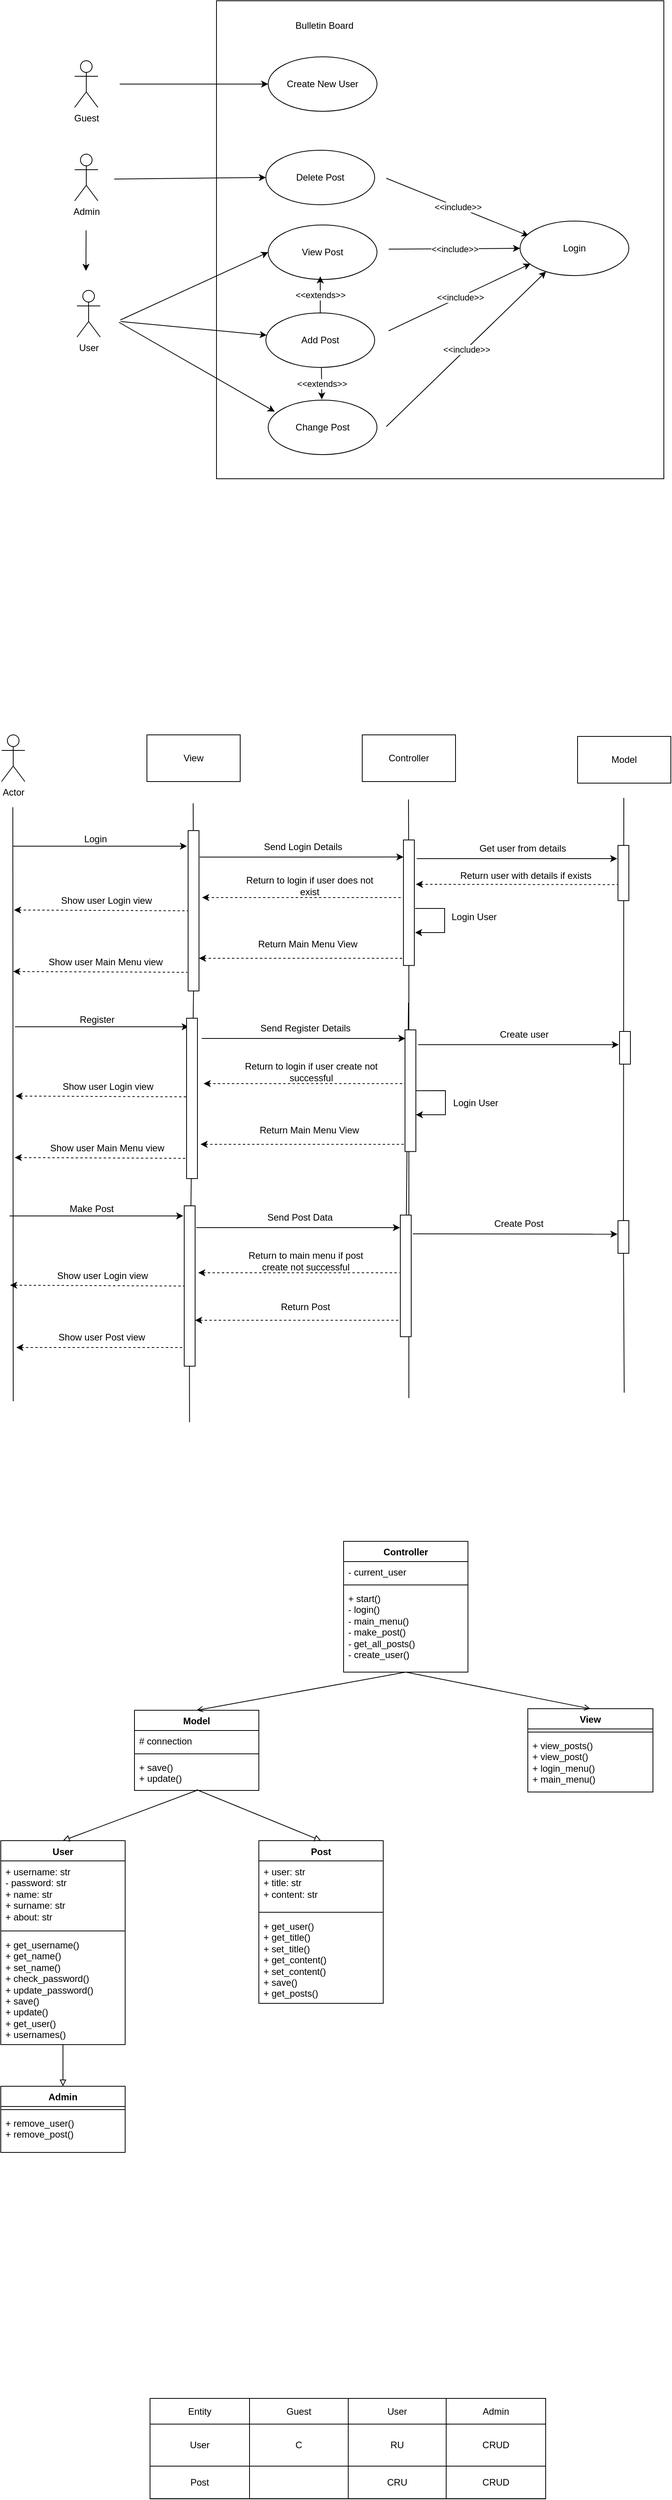 <mxfile version="24.4.3" type="device">
  <diagram name="Page-1" id="KxFUunisI3KA-j2Cj4el">
    <mxGraphModel dx="1795" dy="2243" grid="0" gridSize="10" guides="1" tooltips="1" connect="1" arrows="1" fold="1" page="0" pageScale="1" pageWidth="850" pageHeight="1100" math="0" shadow="0">
      <root>
        <mxCell id="0" />
        <mxCell id="1" parent="0" />
        <mxCell id="oqMJg_88ZmLt8PhcBd5t-55" value="" style="endArrow=none;html=1;rounded=0;" parent="1" target="oqMJg_88ZmLt8PhcBd5t-21" edge="1">
          <mxGeometry width="50" height="50" relative="1" as="geometry">
            <mxPoint x="230.122" y="222" as="sourcePoint" />
            <mxPoint x="233.5" y="-88" as="targetPoint" />
          </mxGeometry>
        </mxCell>
        <mxCell id="pUyCj2CQUdkoSZp_Rfw--1" value="" style="rounded=0;whiteSpace=wrap;html=1;" parent="1" vertex="1">
          <mxGeometry x="263.5" y="-1380" width="575.5" height="614" as="geometry" />
        </mxCell>
        <mxCell id="E2yAKOlgApOKbNNjwcf9-1" value="Model" style="swimlane;fontStyle=1;align=center;verticalAlign=top;childLayout=stackLayout;horizontal=1;startSize=26;horizontalStack=0;resizeParent=1;resizeParentMax=0;resizeLast=0;collapsible=1;marginBottom=0;whiteSpace=wrap;html=1;" parent="1" vertex="1">
          <mxGeometry x="158" y="816" width="160" height="103" as="geometry" />
        </mxCell>
        <mxCell id="E2yAKOlgApOKbNNjwcf9-2" value="# connection" style="text;strokeColor=none;fillColor=none;align=left;verticalAlign=top;spacingLeft=4;spacingRight=4;overflow=hidden;rotatable=0;points=[[0,0.5],[1,0.5]];portConstraint=eastwest;whiteSpace=wrap;html=1;" parent="E2yAKOlgApOKbNNjwcf9-1" vertex="1">
          <mxGeometry y="26" width="160" height="26" as="geometry" />
        </mxCell>
        <mxCell id="E2yAKOlgApOKbNNjwcf9-3" value="" style="line;strokeWidth=1;fillColor=none;align=left;verticalAlign=middle;spacingTop=-1;spacingLeft=3;spacingRight=3;rotatable=0;labelPosition=right;points=[];portConstraint=eastwest;strokeColor=inherit;" parent="E2yAKOlgApOKbNNjwcf9-1" vertex="1">
          <mxGeometry y="52" width="160" height="8" as="geometry" />
        </mxCell>
        <mxCell id="E2yAKOlgApOKbNNjwcf9-4" value="&lt;div&gt;+ save()&lt;/div&gt;&lt;div&gt;+ update()&lt;br&gt;&lt;/div&gt;" style="text;strokeColor=none;fillColor=none;align=left;verticalAlign=top;spacingLeft=4;spacingRight=4;overflow=hidden;rotatable=0;points=[[0,0.5],[1,0.5]];portConstraint=eastwest;whiteSpace=wrap;html=1;" parent="E2yAKOlgApOKbNNjwcf9-1" vertex="1">
          <mxGeometry y="60" width="160" height="43" as="geometry" />
        </mxCell>
        <mxCell id="E2yAKOlgApOKbNNjwcf9-5" value="Controller" style="swimlane;fontStyle=1;align=center;verticalAlign=top;childLayout=stackLayout;horizontal=1;startSize=26;horizontalStack=0;resizeParent=1;resizeParentMax=0;resizeLast=0;collapsible=1;marginBottom=0;whiteSpace=wrap;html=1;" parent="1" vertex="1">
          <mxGeometry x="427" y="599" width="160" height="168" as="geometry" />
        </mxCell>
        <mxCell id="E2yAKOlgApOKbNNjwcf9-6" value="- current_user" style="text;strokeColor=none;fillColor=none;align=left;verticalAlign=top;spacingLeft=4;spacingRight=4;overflow=hidden;rotatable=0;points=[[0,0.5],[1,0.5]];portConstraint=eastwest;whiteSpace=wrap;html=1;" parent="E2yAKOlgApOKbNNjwcf9-5" vertex="1">
          <mxGeometry y="26" width="160" height="26" as="geometry" />
        </mxCell>
        <mxCell id="E2yAKOlgApOKbNNjwcf9-7" value="" style="line;strokeWidth=1;fillColor=none;align=left;verticalAlign=middle;spacingTop=-1;spacingLeft=3;spacingRight=3;rotatable=0;labelPosition=right;points=[];portConstraint=eastwest;strokeColor=inherit;" parent="E2yAKOlgApOKbNNjwcf9-5" vertex="1">
          <mxGeometry y="52" width="160" height="8" as="geometry" />
        </mxCell>
        <mxCell id="E2yAKOlgApOKbNNjwcf9-8" value="&lt;div&gt;+ start()&lt;/div&gt;&lt;div&gt;- login()&lt;/div&gt;&lt;div&gt;- main_menu()&lt;/div&gt;&lt;div&gt;- make_post()&lt;/div&gt;&lt;div&gt;- get_all_posts()&lt;/div&gt;&lt;div&gt;- create_user()&lt;br&gt;&lt;/div&gt;" style="text;strokeColor=none;fillColor=none;align=left;verticalAlign=top;spacingLeft=4;spacingRight=4;overflow=hidden;rotatable=0;points=[[0,0.5],[1,0.5]];portConstraint=eastwest;whiteSpace=wrap;html=1;" parent="E2yAKOlgApOKbNNjwcf9-5" vertex="1">
          <mxGeometry y="60" width="160" height="108" as="geometry" />
        </mxCell>
        <mxCell id="E2yAKOlgApOKbNNjwcf9-9" value="View" style="swimlane;fontStyle=1;align=center;verticalAlign=top;childLayout=stackLayout;horizontal=1;startSize=26;horizontalStack=0;resizeParent=1;resizeParentMax=0;resizeLast=0;collapsible=1;marginBottom=0;whiteSpace=wrap;html=1;" parent="1" vertex="1">
          <mxGeometry x="664" y="814" width="161" height="107" as="geometry" />
        </mxCell>
        <mxCell id="E2yAKOlgApOKbNNjwcf9-11" value="" style="line;strokeWidth=1;fillColor=none;align=left;verticalAlign=middle;spacingTop=-1;spacingLeft=3;spacingRight=3;rotatable=0;labelPosition=right;points=[];portConstraint=eastwest;strokeColor=inherit;" parent="E2yAKOlgApOKbNNjwcf9-9" vertex="1">
          <mxGeometry y="26" width="161" height="8" as="geometry" />
        </mxCell>
        <mxCell id="E2yAKOlgApOKbNNjwcf9-12" value="&lt;div&gt;+ view_posts()&lt;/div&gt;&lt;div&gt;+ view_post()&lt;/div&gt;&lt;div&gt;+ login_menu()&lt;/div&gt;&lt;div&gt;+ main_menu()&lt;br&gt;&lt;/div&gt;" style="text;strokeColor=none;fillColor=none;align=left;verticalAlign=top;spacingLeft=4;spacingRight=4;overflow=hidden;rotatable=0;points=[[0,0.5],[1,0.5]];portConstraint=eastwest;whiteSpace=wrap;html=1;" parent="E2yAKOlgApOKbNNjwcf9-9" vertex="1">
          <mxGeometry y="34" width="161" height="73" as="geometry" />
        </mxCell>
        <mxCell id="E2yAKOlgApOKbNNjwcf9-13" value="User" style="swimlane;fontStyle=1;align=center;verticalAlign=top;childLayout=stackLayout;horizontal=1;startSize=26;horizontalStack=0;resizeParent=1;resizeParentMax=0;resizeLast=0;collapsible=1;marginBottom=0;whiteSpace=wrap;html=1;" parent="1" vertex="1">
          <mxGeometry x="-14" y="983.5" width="160" height="262" as="geometry" />
        </mxCell>
        <mxCell id="E2yAKOlgApOKbNNjwcf9-14" value="&lt;div&gt;+ username: str&lt;/div&gt;&lt;div&gt;- password: str&lt;/div&gt;&lt;div&gt;+ name: str&lt;/div&gt;&lt;div&gt;+ surname: str&lt;/div&gt;&lt;div&gt;+ about: str&lt;br&gt;&lt;/div&gt;" style="text;strokeColor=none;fillColor=none;align=left;verticalAlign=top;spacingLeft=4;spacingRight=4;overflow=hidden;rotatable=0;points=[[0,0.5],[1,0.5]];portConstraint=eastwest;whiteSpace=wrap;html=1;" parent="E2yAKOlgApOKbNNjwcf9-13" vertex="1">
          <mxGeometry y="26" width="160" height="86" as="geometry" />
        </mxCell>
        <mxCell id="E2yAKOlgApOKbNNjwcf9-15" value="" style="line;strokeWidth=1;fillColor=none;align=left;verticalAlign=middle;spacingTop=-1;spacingLeft=3;spacingRight=3;rotatable=0;labelPosition=right;points=[];portConstraint=eastwest;strokeColor=inherit;" parent="E2yAKOlgApOKbNNjwcf9-13" vertex="1">
          <mxGeometry y="112" width="160" height="8" as="geometry" />
        </mxCell>
        <mxCell id="E2yAKOlgApOKbNNjwcf9-16" value="&lt;div&gt;+ get_username()&lt;/div&gt;&lt;div&gt;+ get_name()&lt;/div&gt;&lt;div&gt;+ set_name()&lt;/div&gt;&lt;div&gt;+ check_password()&lt;/div&gt;&lt;div&gt;+ update_password()&lt;/div&gt;&lt;div&gt;+ save()&lt;/div&gt;&lt;div&gt;+ update()&lt;/div&gt;&lt;div&gt;+ get_user()&lt;br&gt;&lt;/div&gt;&lt;div&gt;+ usernames()&lt;br&gt;&lt;/div&gt;" style="text;strokeColor=none;fillColor=none;align=left;verticalAlign=top;spacingLeft=4;spacingRight=4;overflow=hidden;rotatable=0;points=[[0,0.5],[1,0.5]];portConstraint=eastwest;whiteSpace=wrap;html=1;" parent="E2yAKOlgApOKbNNjwcf9-13" vertex="1">
          <mxGeometry y="120" width="160" height="142" as="geometry" />
        </mxCell>
        <mxCell id="E2yAKOlgApOKbNNjwcf9-17" value="Admin" style="swimlane;fontStyle=1;align=center;verticalAlign=top;childLayout=stackLayout;horizontal=1;startSize=26;horizontalStack=0;resizeParent=1;resizeParentMax=0;resizeLast=0;collapsible=1;marginBottom=0;whiteSpace=wrap;html=1;" parent="1" vertex="1">
          <mxGeometry x="-14" y="1299" width="160" height="85" as="geometry" />
        </mxCell>
        <mxCell id="E2yAKOlgApOKbNNjwcf9-19" value="" style="line;strokeWidth=1;fillColor=none;align=left;verticalAlign=middle;spacingTop=-1;spacingLeft=3;spacingRight=3;rotatable=0;labelPosition=right;points=[];portConstraint=eastwest;strokeColor=inherit;" parent="E2yAKOlgApOKbNNjwcf9-17" vertex="1">
          <mxGeometry y="26" width="160" height="8" as="geometry" />
        </mxCell>
        <mxCell id="E2yAKOlgApOKbNNjwcf9-20" value="&lt;div&gt;+ remove_user()&lt;/div&gt;&lt;div&gt;+ remove_post()&lt;br&gt;&lt;/div&gt;" style="text;strokeColor=none;fillColor=none;align=left;verticalAlign=top;spacingLeft=4;spacingRight=4;overflow=hidden;rotatable=0;points=[[0,0.5],[1,0.5]];portConstraint=eastwest;whiteSpace=wrap;html=1;" parent="E2yAKOlgApOKbNNjwcf9-17" vertex="1">
          <mxGeometry y="34" width="160" height="51" as="geometry" />
        </mxCell>
        <mxCell id="E2yAKOlgApOKbNNjwcf9-21" value="Post" style="swimlane;fontStyle=1;align=center;verticalAlign=top;childLayout=stackLayout;horizontal=1;startSize=26;horizontalStack=0;resizeParent=1;resizeParentMax=0;resizeLast=0;collapsible=1;marginBottom=0;whiteSpace=wrap;html=1;" parent="1" vertex="1">
          <mxGeometry x="318" y="983.5" width="160" height="209" as="geometry" />
        </mxCell>
        <mxCell id="E2yAKOlgApOKbNNjwcf9-22" value="&lt;div&gt;+ user: str&lt;/div&gt;&lt;div&gt;+ title: str&lt;/div&gt;&lt;div&gt;+ content: str&lt;br&gt;&lt;/div&gt;" style="text;strokeColor=none;fillColor=none;align=left;verticalAlign=top;spacingLeft=4;spacingRight=4;overflow=hidden;rotatable=0;points=[[0,0.5],[1,0.5]];portConstraint=eastwest;whiteSpace=wrap;html=1;" parent="E2yAKOlgApOKbNNjwcf9-21" vertex="1">
          <mxGeometry y="26" width="160" height="62" as="geometry" />
        </mxCell>
        <mxCell id="E2yAKOlgApOKbNNjwcf9-23" value="" style="line;strokeWidth=1;fillColor=none;align=left;verticalAlign=middle;spacingTop=-1;spacingLeft=3;spacingRight=3;rotatable=0;labelPosition=right;points=[];portConstraint=eastwest;strokeColor=inherit;" parent="E2yAKOlgApOKbNNjwcf9-21" vertex="1">
          <mxGeometry y="88" width="160" height="8" as="geometry" />
        </mxCell>
        <mxCell id="E2yAKOlgApOKbNNjwcf9-24" value="&lt;div&gt;+ get_user()&lt;/div&gt;&lt;div&gt;+ get_title()&lt;/div&gt;&lt;div&gt;+ set_title()&lt;/div&gt;&lt;div&gt;+ get_content()&lt;/div&gt;&lt;div&gt;+ set_content()&lt;br&gt;&lt;/div&gt;&lt;div&gt;+ save()&lt;/div&gt;&lt;div&gt;+ get_posts()&lt;br&gt;&lt;/div&gt;" style="text;strokeColor=none;fillColor=none;align=left;verticalAlign=top;spacingLeft=4;spacingRight=4;overflow=hidden;rotatable=0;points=[[0,0.5],[1,0.5]];portConstraint=eastwest;whiteSpace=wrap;html=1;" parent="E2yAKOlgApOKbNNjwcf9-21" vertex="1">
          <mxGeometry y="96" width="160" height="113" as="geometry" />
        </mxCell>
        <mxCell id="E2yAKOlgApOKbNNjwcf9-25" value="" style="endArrow=none;html=1;rounded=0;entryX=0.5;entryY=1;entryDx=0;entryDy=0;exitX=0.5;exitY=0;exitDx=0;exitDy=0;startArrow=open;startFill=0;" parent="1" source="E2yAKOlgApOKbNNjwcf9-1" target="E2yAKOlgApOKbNNjwcf9-5" edge="1">
          <mxGeometry width="50" height="50" relative="1" as="geometry">
            <mxPoint x="485" y="1035" as="sourcePoint" />
            <mxPoint x="535" y="985" as="targetPoint" />
          </mxGeometry>
        </mxCell>
        <mxCell id="E2yAKOlgApOKbNNjwcf9-26" value="" style="endArrow=none;html=1;rounded=0;exitX=0.5;exitY=0;exitDx=0;exitDy=0;entryX=0.5;entryY=1;entryDx=0;entryDy=0;endFill=0;startArrow=open;startFill=0;" parent="1" source="E2yAKOlgApOKbNNjwcf9-9" target="E2yAKOlgApOKbNNjwcf9-5" edge="1">
          <mxGeometry width="50" height="50" relative="1" as="geometry">
            <mxPoint x="485" y="1035" as="sourcePoint" />
            <mxPoint x="535" y="985" as="targetPoint" />
          </mxGeometry>
        </mxCell>
        <mxCell id="E2yAKOlgApOKbNNjwcf9-27" value="" style="endArrow=block;html=1;rounded=0;exitX=0.5;exitY=1;exitDx=0;exitDy=0;entryX=0.5;entryY=0;entryDx=0;entryDy=0;endFill=0;" parent="1" source="E2yAKOlgApOKbNNjwcf9-1" target="E2yAKOlgApOKbNNjwcf9-13" edge="1">
          <mxGeometry width="50" height="50" relative="1" as="geometry">
            <mxPoint x="485" y="1035" as="sourcePoint" />
            <mxPoint x="64" y="973" as="targetPoint" />
          </mxGeometry>
        </mxCell>
        <mxCell id="E2yAKOlgApOKbNNjwcf9-28" value="" style="endArrow=block;html=1;rounded=0;entryX=0.5;entryY=0;entryDx=0;entryDy=0;endFill=0;" parent="1" target="E2yAKOlgApOKbNNjwcf9-21" edge="1">
          <mxGeometry width="50" height="50" relative="1" as="geometry">
            <mxPoint x="238" y="918" as="sourcePoint" />
            <mxPoint x="76" y="994" as="targetPoint" />
          </mxGeometry>
        </mxCell>
        <mxCell id="E2yAKOlgApOKbNNjwcf9-29" value="" style="endArrow=block;html=1;rounded=0;entryX=0.5;entryY=0;entryDx=0;entryDy=0;endFill=0;" parent="1" source="E2yAKOlgApOKbNNjwcf9-16" target="E2yAKOlgApOKbNNjwcf9-17" edge="1">
          <mxGeometry width="50" height="50" relative="1" as="geometry">
            <mxPoint x="485" y="1095" as="sourcePoint" />
            <mxPoint x="535" y="1045" as="targetPoint" />
          </mxGeometry>
        </mxCell>
        <mxCell id="E2yAKOlgApOKbNNjwcf9-30" value="Actor" style="shape=umlActor;verticalLabelPosition=bottom;verticalAlign=top;html=1;outlineConnect=0;" parent="1" vertex="1">
          <mxGeometry x="-13" y="-437" width="30" height="60" as="geometry" />
        </mxCell>
        <mxCell id="E2yAKOlgApOKbNNjwcf9-31" value="View" style="rounded=0;whiteSpace=wrap;html=1;" parent="1" vertex="1">
          <mxGeometry x="174" y="-437" width="120" height="60" as="geometry" />
        </mxCell>
        <mxCell id="E2yAKOlgApOKbNNjwcf9-32" value="Model" style="rounded=0;whiteSpace=wrap;html=1;" parent="1" vertex="1">
          <mxGeometry x="728" y="-435" width="120" height="60" as="geometry" />
        </mxCell>
        <mxCell id="E2yAKOlgApOKbNNjwcf9-33" value="Controller" style="rounded=0;whiteSpace=wrap;html=1;" parent="1" vertex="1">
          <mxGeometry x="451" y="-437" width="120" height="60" as="geometry" />
        </mxCell>
        <mxCell id="E2yAKOlgApOKbNNjwcf9-34" value="" style="endArrow=none;html=1;rounded=0;" parent="1" edge="1">
          <mxGeometry width="50" height="50" relative="1" as="geometry">
            <mxPoint x="2" y="419" as="sourcePoint" />
            <mxPoint x="1.5" y="-344" as="targetPoint" />
          </mxGeometry>
        </mxCell>
        <mxCell id="E2yAKOlgApOKbNNjwcf9-35" value="" style="endArrow=none;html=1;rounded=0;" parent="1" source="E2yAKOlgApOKbNNjwcf9-58" edge="1">
          <mxGeometry width="50" height="50" relative="1" as="geometry">
            <mxPoint x="233.5" y="145" as="sourcePoint" />
            <mxPoint x="233.5" y="-349" as="targetPoint" />
          </mxGeometry>
        </mxCell>
        <mxCell id="E2yAKOlgApOKbNNjwcf9-36" value="" style="endArrow=none;html=1;rounded=0;" parent="1" source="E2yAKOlgApOKbNNjwcf9-60" edge="1">
          <mxGeometry width="50" height="50" relative="1" as="geometry">
            <mxPoint x="510.5" y="140" as="sourcePoint" />
            <mxPoint x="510.5" y="-354" as="targetPoint" />
          </mxGeometry>
        </mxCell>
        <mxCell id="E2yAKOlgApOKbNNjwcf9-37" value="" style="endArrow=none;html=1;rounded=0;" parent="1" source="oqMJg_88ZmLt8PhcBd5t-46" edge="1">
          <mxGeometry width="50" height="50" relative="1" as="geometry">
            <mxPoint x="788" y="408" as="sourcePoint" />
            <mxPoint x="787.5" y="-356" as="targetPoint" />
          </mxGeometry>
        </mxCell>
        <mxCell id="E2yAKOlgApOKbNNjwcf9-38" value="" style="endArrow=classic;html=1;rounded=0;entryX=-0.107;entryY=0.097;entryDx=0;entryDy=0;entryPerimeter=0;" parent="1" target="E2yAKOlgApOKbNNjwcf9-58" edge="1">
          <mxGeometry width="50" height="50" relative="1" as="geometry">
            <mxPoint x="2" y="-294" as="sourcePoint" />
            <mxPoint x="208" y="-294" as="targetPoint" />
          </mxGeometry>
        </mxCell>
        <mxCell id="E2yAKOlgApOKbNNjwcf9-39" value="Login" style="text;html=1;align=center;verticalAlign=middle;whiteSpace=wrap;rounded=0;" parent="1" vertex="1">
          <mxGeometry x="27" y="-318" width="162" height="30" as="geometry" />
        </mxCell>
        <mxCell id="E2yAKOlgApOKbNNjwcf9-44" value="Return Main Menu View" style="text;html=1;align=center;verticalAlign=middle;whiteSpace=wrap;rounded=0;" parent="1" vertex="1">
          <mxGeometry x="300" y="-183" width="162" height="30" as="geometry" />
        </mxCell>
        <mxCell id="E2yAKOlgApOKbNNjwcf9-45" value="" style="endArrow=none;html=1;rounded=0;startArrow=classic;startFill=1;endFill=0;entryX=0;entryY=0.75;entryDx=0;entryDy=0;exitX=1;exitY=0.621;exitDx=0;exitDy=0;exitPerimeter=0;dashed=1;" parent="1" edge="1">
          <mxGeometry width="50" height="50" relative="1" as="geometry">
            <mxPoint x="241" y="-150.004" as="sourcePoint" />
            <mxPoint x="504" y="-149.94" as="targetPoint" />
          </mxGeometry>
        </mxCell>
        <mxCell id="E2yAKOlgApOKbNNjwcf9-48" value="Get user from details" style="text;html=1;align=center;verticalAlign=middle;whiteSpace=wrap;rounded=0;" parent="1" vertex="1">
          <mxGeometry x="555" y="-306" width="205" height="30" as="geometry" />
        </mxCell>
        <mxCell id="E2yAKOlgApOKbNNjwcf9-49" value="" style="endArrow=classic;html=1;rounded=0;" parent="1" edge="1">
          <mxGeometry width="50" height="50" relative="1" as="geometry">
            <mxPoint x="521" y="-278" as="sourcePoint" />
            <mxPoint x="779" y="-278" as="targetPoint" />
          </mxGeometry>
        </mxCell>
        <mxCell id="E2yAKOlgApOKbNNjwcf9-50" value="" style="endArrow=none;html=1;rounded=0;startArrow=classic;startFill=1;endFill=0;entryX=0;entryY=0.709;entryDx=0;entryDy=0;entryPerimeter=0;dashed=1;" parent="1" target="E2yAKOlgApOKbNNjwcf9-64" edge="1">
          <mxGeometry width="50" height="50" relative="1" as="geometry">
            <mxPoint x="520" y="-245" as="sourcePoint" />
            <mxPoint x="770" y="-243" as="targetPoint" />
          </mxGeometry>
        </mxCell>
        <mxCell id="E2yAKOlgApOKbNNjwcf9-51" value="Return user with details if exists" style="text;html=1;align=center;verticalAlign=middle;whiteSpace=wrap;rounded=0;" parent="1" vertex="1">
          <mxGeometry x="559" y="-271" width="205" height="30" as="geometry" />
        </mxCell>
        <mxCell id="E2yAKOlgApOKbNNjwcf9-54" value="Show user Main Menu view" style="text;html=1;align=center;verticalAlign=middle;whiteSpace=wrap;rounded=0;" parent="1" vertex="1">
          <mxGeometry x="40" y="-160" width="162" height="30" as="geometry" />
        </mxCell>
        <mxCell id="E2yAKOlgApOKbNNjwcf9-55" value="" style="endArrow=none;html=1;rounded=0;endFill=0;startArrow=classic;startFill=1;dashed=1;" parent="1" edge="1">
          <mxGeometry width="50" height="50" relative="1" as="geometry">
            <mxPoint x="2" y="-133" as="sourcePoint" />
            <mxPoint x="226" y="-132" as="targetPoint" />
          </mxGeometry>
        </mxCell>
        <mxCell id="E2yAKOlgApOKbNNjwcf9-56" value="" style="endArrow=none;html=1;rounded=0;startArrow=classic;startFill=1;endFill=0;dashed=1;" parent="1" edge="1">
          <mxGeometry width="50" height="50" relative="1" as="geometry">
            <mxPoint x="245" y="-228" as="sourcePoint" />
            <mxPoint x="504" y="-228" as="targetPoint" />
          </mxGeometry>
        </mxCell>
        <mxCell id="E2yAKOlgApOKbNNjwcf9-57" value="Return to login if user does not exist" style="text;html=1;align=center;verticalAlign=middle;whiteSpace=wrap;rounded=0;" parent="1" vertex="1">
          <mxGeometry x="297" y="-258" width="173" height="30" as="geometry" />
        </mxCell>
        <mxCell id="E2yAKOlgApOKbNNjwcf9-58" value="" style="rounded=0;whiteSpace=wrap;html=1;" parent="1" vertex="1">
          <mxGeometry x="227" y="-314" width="14" height="206" as="geometry" />
        </mxCell>
        <mxCell id="E2yAKOlgApOKbNNjwcf9-61" value="" style="endArrow=none;html=1;rounded=0;" parent="1" target="E2yAKOlgApOKbNNjwcf9-60" edge="1">
          <mxGeometry width="50" height="50" relative="1" as="geometry">
            <mxPoint x="511" y="415" as="sourcePoint" />
            <mxPoint x="510.5" y="-354" as="targetPoint" />
          </mxGeometry>
        </mxCell>
        <mxCell id="E2yAKOlgApOKbNNjwcf9-60" value="" style="rounded=0;whiteSpace=wrap;html=1;" parent="1" vertex="1">
          <mxGeometry x="504" y="-302" width="14" height="161.25" as="geometry" />
        </mxCell>
        <mxCell id="E2yAKOlgApOKbNNjwcf9-64" value="" style="rounded=0;whiteSpace=wrap;html=1;" parent="1" vertex="1">
          <mxGeometry x="780" y="-295" width="14" height="71" as="geometry" />
        </mxCell>
        <mxCell id="E2yAKOlgApOKbNNjwcf9-65" value="" style="endArrow=none;html=1;rounded=0;entryX=0.5;entryY=1;entryDx=0;entryDy=0;" parent="1" source="oqMJg_88ZmLt8PhcBd5t-21" target="E2yAKOlgApOKbNNjwcf9-58" edge="1">
          <mxGeometry width="50" height="50" relative="1" as="geometry">
            <mxPoint x="230.122" y="222" as="sourcePoint" />
            <mxPoint x="233.5" y="-88" as="targetPoint" />
          </mxGeometry>
        </mxCell>
        <mxCell id="E2yAKOlgApOKbNNjwcf9-66" value="" style="endArrow=none;html=1;rounded=0;" parent="1" edge="1" source="oqMJg_88ZmLt8PhcBd5t-45">
          <mxGeometry width="50" height="50" relative="1" as="geometry">
            <mxPoint x="506.353" y="324.25" as="sourcePoint" />
            <mxPoint x="510.5" y="-93" as="targetPoint" />
          </mxGeometry>
        </mxCell>
        <mxCell id="E2yAKOlgApOKbNNjwcf9-84" value="" style="endArrow=none;html=1;rounded=0;" parent="1" edge="1">
          <mxGeometry width="50" height="50" relative="1" as="geometry">
            <mxPoint x="228.822" y="446" as="sourcePoint" />
            <mxPoint x="228.5" y="259" as="targetPoint" />
          </mxGeometry>
        </mxCell>
        <mxCell id="E2yAKOlgApOKbNNjwcf9-102" value="Guest" style="shape=umlActor;verticalLabelPosition=bottom;verticalAlign=top;html=1;" parent="1" vertex="1">
          <mxGeometry x="81" y="-1303" width="30" height="60" as="geometry" />
        </mxCell>
        <mxCell id="E2yAKOlgApOKbNNjwcf9-103" value="Admin" style="shape=umlActor;verticalLabelPosition=bottom;verticalAlign=top;html=1;" parent="1" vertex="1">
          <mxGeometry x="81" y="-1183" width="30" height="60" as="geometry" />
        </mxCell>
        <mxCell id="E2yAKOlgApOKbNNjwcf9-104" value="User" style="shape=umlActor;verticalLabelPosition=bottom;verticalAlign=top;html=1;" parent="1" vertex="1">
          <mxGeometry x="84" y="-1008" width="30" height="60" as="geometry" />
        </mxCell>
        <mxCell id="E2yAKOlgApOKbNNjwcf9-105" value="View Post" style="ellipse;whiteSpace=wrap;html=1;" parent="1" vertex="1">
          <mxGeometry x="330" y="-1092" width="140" height="70" as="geometry" />
        </mxCell>
        <mxCell id="E2yAKOlgApOKbNNjwcf9-106" value="Add Post" style="ellipse;whiteSpace=wrap;html=1;" parent="1" vertex="1">
          <mxGeometry x="327" y="-979" width="140" height="70" as="geometry" />
        </mxCell>
        <mxCell id="E2yAKOlgApOKbNNjwcf9-107" value="Create New User" style="ellipse;whiteSpace=wrap;html=1;" parent="1" vertex="1">
          <mxGeometry x="330" y="-1308" width="140" height="70" as="geometry" />
        </mxCell>
        <mxCell id="E2yAKOlgApOKbNNjwcf9-108" value="Change Post" style="ellipse;whiteSpace=wrap;html=1;" parent="1" vertex="1">
          <mxGeometry x="330" y="-867" width="140" height="70" as="geometry" />
        </mxCell>
        <mxCell id="E2yAKOlgApOKbNNjwcf9-109" value="Delete Post" style="ellipse;whiteSpace=wrap;html=1;" parent="1" vertex="1">
          <mxGeometry x="327" y="-1188" width="140" height="70" as="geometry" />
        </mxCell>
        <mxCell id="E2yAKOlgApOKbNNjwcf9-112" value="" style="endArrow=classic;html=1;rounded=0;entryX=0;entryY=0.5;entryDx=0;entryDy=0;" parent="1" target="E2yAKOlgApOKbNNjwcf9-107" edge="1">
          <mxGeometry width="50" height="50" relative="1" as="geometry">
            <mxPoint x="139" y="-1273" as="sourcePoint" />
            <mxPoint x="212.5" y="-1287" as="targetPoint" />
          </mxGeometry>
        </mxCell>
        <mxCell id="E2yAKOlgApOKbNNjwcf9-114" value="" style="endArrow=classic;html=1;rounded=0;entryX=0;entryY=0.5;entryDx=0;entryDy=0;" parent="1" target="E2yAKOlgApOKbNNjwcf9-105" edge="1">
          <mxGeometry width="50" height="50" relative="1" as="geometry">
            <mxPoint x="140" y="-970" as="sourcePoint" />
            <mxPoint x="325" y="-1022" as="targetPoint" />
          </mxGeometry>
        </mxCell>
        <mxCell id="E2yAKOlgApOKbNNjwcf9-115" value="" style="endArrow=classic;html=1;rounded=0;" parent="1" target="E2yAKOlgApOKbNNjwcf9-106" edge="1">
          <mxGeometry width="50" height="50" relative="1" as="geometry">
            <mxPoint x="140" y="-968" as="sourcePoint" />
            <mxPoint x="336" y="-1033" as="targetPoint" />
          </mxGeometry>
        </mxCell>
        <mxCell id="E2yAKOlgApOKbNNjwcf9-116" value="" style="endArrow=classic;html=1;rounded=0;entryX=0.06;entryY=0.211;entryDx=0;entryDy=0;entryPerimeter=0;" parent="1" target="E2yAKOlgApOKbNNjwcf9-108" edge="1">
          <mxGeometry width="50" height="50" relative="1" as="geometry">
            <mxPoint x="138" y="-967" as="sourcePoint" />
            <mxPoint x="315" y="-933" as="targetPoint" />
          </mxGeometry>
        </mxCell>
        <mxCell id="E2yAKOlgApOKbNNjwcf9-117" value="" style="endArrow=classic;html=1;rounded=0;" parent="1" edge="1">
          <mxGeometry width="50" height="50" relative="1" as="geometry">
            <mxPoint x="132" y="-1151" as="sourcePoint" />
            <mxPoint x="327.0" y="-1153.007" as="targetPoint" />
          </mxGeometry>
        </mxCell>
        <mxCell id="1coXkjObLqOlj85WMIxk-67" value="" style="childLayout=tableLayout;recursiveResize=0;shadow=0;fillColor=none;" parent="1" vertex="1">
          <mxGeometry x="178" y="1700" width="509" height="128.75" as="geometry" />
        </mxCell>
        <mxCell id="1coXkjObLqOlj85WMIxk-68" value="" style="shape=tableRow;horizontal=0;startSize=0;swimlaneHead=0;swimlaneBody=0;top=0;left=0;bottom=0;right=0;dropTarget=0;collapsible=0;recursiveResize=0;expand=0;fontStyle=0;fillColor=none;strokeColor=inherit;" parent="1coXkjObLqOlj85WMIxk-67" vertex="1">
          <mxGeometry width="509" height="33" as="geometry" />
        </mxCell>
        <mxCell id="1coXkjObLqOlj85WMIxk-69" value="Entity" style="connectable=0;recursiveResize=0;strokeColor=inherit;fillColor=none;align=center;whiteSpace=wrap;html=1;" parent="1coXkjObLqOlj85WMIxk-68" vertex="1">
          <mxGeometry width="128" height="33" as="geometry">
            <mxRectangle width="128" height="33" as="alternateBounds" />
          </mxGeometry>
        </mxCell>
        <mxCell id="1coXkjObLqOlj85WMIxk-70" value="Guest" style="connectable=0;recursiveResize=0;strokeColor=inherit;fillColor=none;align=center;whiteSpace=wrap;html=1;" parent="1coXkjObLqOlj85WMIxk-68" vertex="1">
          <mxGeometry x="128" width="127" height="33" as="geometry">
            <mxRectangle width="127" height="33" as="alternateBounds" />
          </mxGeometry>
        </mxCell>
        <mxCell id="1coXkjObLqOlj85WMIxk-71" value="User" style="connectable=0;recursiveResize=0;strokeColor=inherit;fillColor=none;align=center;whiteSpace=wrap;html=1;" parent="1coXkjObLqOlj85WMIxk-68" vertex="1">
          <mxGeometry x="255" width="126" height="33" as="geometry">
            <mxRectangle width="126" height="33" as="alternateBounds" />
          </mxGeometry>
        </mxCell>
        <mxCell id="1coXkjObLqOlj85WMIxk-80" value="Admin" style="connectable=0;recursiveResize=0;strokeColor=inherit;fillColor=none;align=center;whiteSpace=wrap;html=1;" parent="1coXkjObLqOlj85WMIxk-68" vertex="1">
          <mxGeometry x="381" width="128" height="33" as="geometry">
            <mxRectangle width="128" height="33" as="alternateBounds" />
          </mxGeometry>
        </mxCell>
        <mxCell id="1coXkjObLqOlj85WMIxk-72" style="shape=tableRow;horizontal=0;startSize=0;swimlaneHead=0;swimlaneBody=0;top=0;left=0;bottom=0;right=0;dropTarget=0;collapsible=0;recursiveResize=0;expand=0;fontStyle=0;fillColor=none;strokeColor=inherit;" parent="1coXkjObLqOlj85WMIxk-67" vertex="1">
          <mxGeometry y="33" width="509" height="54" as="geometry" />
        </mxCell>
        <mxCell id="1coXkjObLqOlj85WMIxk-73" value="User" style="connectable=0;recursiveResize=0;strokeColor=inherit;fillColor=none;align=center;whiteSpace=wrap;html=1;" parent="1coXkjObLqOlj85WMIxk-72" vertex="1">
          <mxGeometry width="128" height="54" as="geometry">
            <mxRectangle width="128" height="54" as="alternateBounds" />
          </mxGeometry>
        </mxCell>
        <mxCell id="1coXkjObLqOlj85WMIxk-74" value="C" style="connectable=0;recursiveResize=0;strokeColor=inherit;fillColor=none;align=center;whiteSpace=wrap;html=1;" parent="1coXkjObLqOlj85WMIxk-72" vertex="1">
          <mxGeometry x="128" width="127" height="54" as="geometry">
            <mxRectangle width="127" height="54" as="alternateBounds" />
          </mxGeometry>
        </mxCell>
        <mxCell id="1coXkjObLqOlj85WMIxk-75" value="RU" style="connectable=0;recursiveResize=0;strokeColor=inherit;fillColor=none;align=center;whiteSpace=wrap;html=1;" parent="1coXkjObLqOlj85WMIxk-72" vertex="1">
          <mxGeometry x="255" width="126" height="54" as="geometry">
            <mxRectangle width="126" height="54" as="alternateBounds" />
          </mxGeometry>
        </mxCell>
        <mxCell id="1coXkjObLqOlj85WMIxk-81" value="CRUD" style="connectable=0;recursiveResize=0;strokeColor=inherit;fillColor=none;align=center;whiteSpace=wrap;html=1;" parent="1coXkjObLqOlj85WMIxk-72" vertex="1">
          <mxGeometry x="381" width="128" height="54" as="geometry">
            <mxRectangle width="128" height="54" as="alternateBounds" />
          </mxGeometry>
        </mxCell>
        <mxCell id="1coXkjObLqOlj85WMIxk-76" style="shape=tableRow;horizontal=0;startSize=0;swimlaneHead=0;swimlaneBody=0;top=0;left=0;bottom=0;right=0;dropTarget=0;collapsible=0;recursiveResize=0;expand=0;fontStyle=0;fillColor=none;strokeColor=inherit;" parent="1coXkjObLqOlj85WMIxk-67" vertex="1">
          <mxGeometry y="87" width="509" height="42" as="geometry" />
        </mxCell>
        <mxCell id="1coXkjObLqOlj85WMIxk-77" value="Post" style="connectable=0;recursiveResize=0;strokeColor=inherit;fillColor=none;align=center;whiteSpace=wrap;html=1;" parent="1coXkjObLqOlj85WMIxk-76" vertex="1">
          <mxGeometry width="128" height="42" as="geometry">
            <mxRectangle width="128" height="42" as="alternateBounds" />
          </mxGeometry>
        </mxCell>
        <mxCell id="1coXkjObLqOlj85WMIxk-78" value="" style="connectable=0;recursiveResize=0;strokeColor=inherit;fillColor=none;align=center;whiteSpace=wrap;html=1;" parent="1coXkjObLqOlj85WMIxk-76" vertex="1">
          <mxGeometry x="128" width="127" height="42" as="geometry">
            <mxRectangle width="127" height="42" as="alternateBounds" />
          </mxGeometry>
        </mxCell>
        <mxCell id="1coXkjObLqOlj85WMIxk-79" value="CRU" style="connectable=0;recursiveResize=0;strokeColor=inherit;fillColor=none;align=center;whiteSpace=wrap;html=1;" parent="1coXkjObLqOlj85WMIxk-76" vertex="1">
          <mxGeometry x="255" width="126" height="42" as="geometry">
            <mxRectangle width="126" height="42" as="alternateBounds" />
          </mxGeometry>
        </mxCell>
        <mxCell id="1coXkjObLqOlj85WMIxk-82" value="CRUD" style="connectable=0;recursiveResize=0;strokeColor=inherit;fillColor=none;align=center;whiteSpace=wrap;html=1;" parent="1coXkjObLqOlj85WMIxk-76" vertex="1">
          <mxGeometry x="381" width="128" height="42" as="geometry">
            <mxRectangle width="128" height="42" as="alternateBounds" />
          </mxGeometry>
        </mxCell>
        <mxCell id="pUyCj2CQUdkoSZp_Rfw--2" value="Bulletin Board" style="text;html=1;align=center;verticalAlign=middle;whiteSpace=wrap;rounded=0;" parent="1" vertex="1">
          <mxGeometry x="346" y="-1363" width="113" height="30" as="geometry" />
        </mxCell>
        <mxCell id="oqMJg_88ZmLt8PhcBd5t-3" value="Login User" style="text;html=1;align=center;verticalAlign=middle;whiteSpace=wrap;rounded=0;" parent="1" vertex="1">
          <mxGeometry x="555" y="-218" width="80" height="30" as="geometry" />
        </mxCell>
        <mxCell id="oqMJg_88ZmLt8PhcBd5t-7" value="Show user Login view" style="text;html=1;align=center;verticalAlign=middle;whiteSpace=wrap;rounded=0;" parent="1" vertex="1">
          <mxGeometry x="41" y="-239" width="162" height="30" as="geometry" />
        </mxCell>
        <mxCell id="oqMJg_88ZmLt8PhcBd5t-8" value="" style="endArrow=none;html=1;rounded=0;endFill=0;startArrow=classic;startFill=1;dashed=1;" parent="1" edge="1">
          <mxGeometry width="50" height="50" relative="1" as="geometry">
            <mxPoint x="3" y="-212" as="sourcePoint" />
            <mxPoint x="227" y="-211" as="targetPoint" />
          </mxGeometry>
        </mxCell>
        <mxCell id="oqMJg_88ZmLt8PhcBd5t-9" value="" style="endArrow=classic;html=1;rounded=0;entryX=-0.107;entryY=0.097;entryDx=0;entryDy=0;entryPerimeter=0;" parent="1" edge="1">
          <mxGeometry width="50" height="50" relative="1" as="geometry">
            <mxPoint x="4.25" y="-62" as="sourcePoint" />
            <mxPoint x="227.752" y="-62.018" as="targetPoint" />
          </mxGeometry>
        </mxCell>
        <mxCell id="oqMJg_88ZmLt8PhcBd5t-10" value="Register" style="text;html=1;align=center;verticalAlign=middle;whiteSpace=wrap;rounded=0;" parent="1" vertex="1">
          <mxGeometry x="29.25" y="-86" width="162" height="30" as="geometry" />
        </mxCell>
        <mxCell id="oqMJg_88ZmLt8PhcBd5t-11" value="Return Main Menu View" style="text;html=1;align=center;verticalAlign=middle;whiteSpace=wrap;rounded=0;" parent="1" vertex="1">
          <mxGeometry x="302" y="56" width="162" height="30" as="geometry" />
        </mxCell>
        <mxCell id="oqMJg_88ZmLt8PhcBd5t-12" value="" style="endArrow=none;html=1;rounded=0;startArrow=classic;startFill=1;endFill=0;entryX=0;entryY=0.75;entryDx=0;entryDy=0;exitX=1;exitY=0.621;exitDx=0;exitDy=0;exitPerimeter=0;dashed=1;" parent="1" edge="1">
          <mxGeometry width="50" height="50" relative="1" as="geometry">
            <mxPoint x="243" y="88.996" as="sourcePoint" />
            <mxPoint x="506" y="89.06" as="targetPoint" />
          </mxGeometry>
        </mxCell>
        <mxCell id="oqMJg_88ZmLt8PhcBd5t-13" value="Create user" style="text;html=1;align=center;verticalAlign=middle;whiteSpace=wrap;rounded=0;" parent="1" vertex="1">
          <mxGeometry x="557" y="-67" width="205" height="30" as="geometry" />
        </mxCell>
        <mxCell id="oqMJg_88ZmLt8PhcBd5t-14" value="" style="endArrow=classic;html=1;rounded=0;" parent="1" edge="1">
          <mxGeometry width="50" height="50" relative="1" as="geometry">
            <mxPoint x="523" y="-39" as="sourcePoint" />
            <mxPoint x="781" y="-39" as="targetPoint" />
          </mxGeometry>
        </mxCell>
        <mxCell id="oqMJg_88ZmLt8PhcBd5t-17" value="Show user Main Menu view" style="text;html=1;align=center;verticalAlign=middle;whiteSpace=wrap;rounded=0;" parent="1" vertex="1">
          <mxGeometry x="42" y="79" width="162" height="30" as="geometry" />
        </mxCell>
        <mxCell id="oqMJg_88ZmLt8PhcBd5t-18" value="" style="endArrow=none;html=1;rounded=0;endFill=0;startArrow=classic;startFill=1;dashed=1;" parent="1" edge="1">
          <mxGeometry width="50" height="50" relative="1" as="geometry">
            <mxPoint x="4" y="106" as="sourcePoint" />
            <mxPoint x="228" y="107" as="targetPoint" />
          </mxGeometry>
        </mxCell>
        <mxCell id="oqMJg_88ZmLt8PhcBd5t-19" value="" style="endArrow=none;html=1;rounded=0;startArrow=classic;startFill=1;endFill=0;dashed=1;" parent="1" edge="1">
          <mxGeometry width="50" height="50" relative="1" as="geometry">
            <mxPoint x="247" y="11" as="sourcePoint" />
            <mxPoint x="506" y="11" as="targetPoint" />
          </mxGeometry>
        </mxCell>
        <mxCell id="oqMJg_88ZmLt8PhcBd5t-20" value="Return to login if user create not successful" style="text;html=1;align=center;verticalAlign=middle;whiteSpace=wrap;rounded=0;" parent="1" vertex="1">
          <mxGeometry x="299" y="-19" width="173" height="30" as="geometry" />
        </mxCell>
        <mxCell id="oqMJg_88ZmLt8PhcBd5t-22" value="" style="rounded=0;whiteSpace=wrap;html=1;" parent="1" vertex="1">
          <mxGeometry x="506" y="-58" width="14" height="156.25" as="geometry" />
        </mxCell>
        <mxCell id="oqMJg_88ZmLt8PhcBd5t-23" value="" style="rounded=0;whiteSpace=wrap;html=1;" parent="1" vertex="1">
          <mxGeometry x="782" y="-56" width="14" height="42" as="geometry" />
        </mxCell>
        <mxCell id="oqMJg_88ZmLt8PhcBd5t-24" value="" style="endArrow=classic;html=1;rounded=0;exitX=1;exitY=0.5;exitDx=0;exitDy=0;entryX=1;entryY=0.698;entryDx=0;entryDy=0;entryPerimeter=0;" parent="1" source="oqMJg_88ZmLt8PhcBd5t-22" target="oqMJg_88ZmLt8PhcBd5t-22" edge="1">
          <mxGeometry width="50" height="50" relative="1" as="geometry">
            <mxPoint x="602" y="124" as="sourcePoint" />
            <mxPoint x="640" y="37" as="targetPoint" />
            <Array as="points">
              <mxPoint x="558" y="20" />
              <mxPoint x="558" y="51" />
            </Array>
          </mxGeometry>
        </mxCell>
        <mxCell id="oqMJg_88ZmLt8PhcBd5t-25" value="Login User" style="text;html=1;align=center;verticalAlign=middle;whiteSpace=wrap;rounded=0;" parent="1" vertex="1">
          <mxGeometry x="557" y="21" width="80" height="30" as="geometry" />
        </mxCell>
        <mxCell id="oqMJg_88ZmLt8PhcBd5t-26" value="Show user Login view" style="text;html=1;align=center;verticalAlign=middle;whiteSpace=wrap;rounded=0;" parent="1" vertex="1">
          <mxGeometry x="43" width="162" height="30" as="geometry" />
        </mxCell>
        <mxCell id="oqMJg_88ZmLt8PhcBd5t-27" value="" style="endArrow=none;html=1;rounded=0;endFill=0;startArrow=classic;startFill=1;dashed=1;" parent="1" edge="1">
          <mxGeometry width="50" height="50" relative="1" as="geometry">
            <mxPoint x="5" y="27" as="sourcePoint" />
            <mxPoint x="229" y="28" as="targetPoint" />
          </mxGeometry>
        </mxCell>
        <mxCell id="oqMJg_88ZmLt8PhcBd5t-28" value="Send Login Details" style="text;html=1;align=center;verticalAlign=middle;whiteSpace=wrap;rounded=0;" parent="1" vertex="1">
          <mxGeometry x="294" y="-308" width="162" height="30" as="geometry" />
        </mxCell>
        <mxCell id="oqMJg_88ZmLt8PhcBd5t-29" value="" style="endArrow=classic;html=1;rounded=0;entryX=0;entryY=0.136;entryDx=0;entryDy=0;entryPerimeter=0;" parent="1" target="E2yAKOlgApOKbNNjwcf9-60" edge="1">
          <mxGeometry width="50" height="50" relative="1" as="geometry">
            <mxPoint x="242" y="-280.03" as="sourcePoint" />
            <mxPoint x="498.002" y="-281.999" as="targetPoint" />
          </mxGeometry>
        </mxCell>
        <mxCell id="oqMJg_88ZmLt8PhcBd5t-30" value="Send Register Details" style="text;html=1;align=center;verticalAlign=middle;whiteSpace=wrap;rounded=0;" parent="1" vertex="1">
          <mxGeometry x="296.5" y="-75" width="162" height="30" as="geometry" />
        </mxCell>
        <mxCell id="oqMJg_88ZmLt8PhcBd5t-31" value="" style="endArrow=classic;html=1;rounded=0;entryX=0;entryY=0.136;entryDx=0;entryDy=0;entryPerimeter=0;" parent="1" edge="1">
          <mxGeometry width="50" height="50" relative="1" as="geometry">
            <mxPoint x="244.5" y="-47.03" as="sourcePoint" />
            <mxPoint x="506.5" y="-47" as="targetPoint" />
          </mxGeometry>
        </mxCell>
        <mxCell id="oqMJg_88ZmLt8PhcBd5t-34" value="" style="endArrow=classic;html=1;rounded=0;entryX=-0.107;entryY=0.097;entryDx=0;entryDy=0;entryPerimeter=0;" parent="1" edge="1">
          <mxGeometry width="50" height="50" relative="1" as="geometry">
            <mxPoint x="-2.75" y="181" as="sourcePoint" />
            <mxPoint x="220.752" y="180.982" as="targetPoint" />
          </mxGeometry>
        </mxCell>
        <mxCell id="oqMJg_88ZmLt8PhcBd5t-35" value="Make Post" style="text;html=1;align=center;verticalAlign=middle;whiteSpace=wrap;rounded=0;" parent="1" vertex="1">
          <mxGeometry x="22.25" y="157" width="162" height="30" as="geometry" />
        </mxCell>
        <mxCell id="oqMJg_88ZmLt8PhcBd5t-36" value="Return Post" style="text;html=1;align=center;verticalAlign=middle;whiteSpace=wrap;rounded=0;" parent="1" vertex="1">
          <mxGeometry x="296.5" y="283" width="162" height="30" as="geometry" />
        </mxCell>
        <mxCell id="oqMJg_88ZmLt8PhcBd5t-37" value="" style="endArrow=none;html=1;rounded=0;startArrow=classic;startFill=1;endFill=0;entryX=0;entryY=0.75;entryDx=0;entryDy=0;exitX=1;exitY=0.621;exitDx=0;exitDy=0;exitPerimeter=0;dashed=1;" parent="1" edge="1">
          <mxGeometry width="50" height="50" relative="1" as="geometry">
            <mxPoint x="236" y="314.996" as="sourcePoint" />
            <mxPoint x="499" y="315.06" as="targetPoint" />
          </mxGeometry>
        </mxCell>
        <mxCell id="oqMJg_88ZmLt8PhcBd5t-38" value="Create Post" style="text;html=1;align=center;verticalAlign=middle;whiteSpace=wrap;rounded=0;" parent="1" vertex="1">
          <mxGeometry x="550" y="176" width="205" height="30" as="geometry" />
        </mxCell>
        <mxCell id="oqMJg_88ZmLt8PhcBd5t-39" value="" style="endArrow=classic;html=1;rounded=0;entryX=-0.05;entryY=0.414;entryDx=0;entryDy=0;entryPerimeter=0;" parent="1" target="oqMJg_88ZmLt8PhcBd5t-46" edge="1">
          <mxGeometry width="50" height="50" relative="1" as="geometry">
            <mxPoint x="516" y="204" as="sourcePoint" />
            <mxPoint x="774" y="204" as="targetPoint" />
          </mxGeometry>
        </mxCell>
        <mxCell id="oqMJg_88ZmLt8PhcBd5t-40" value="Show user Post view" style="text;html=1;align=center;verticalAlign=middle;whiteSpace=wrap;rounded=0;" parent="1" vertex="1">
          <mxGeometry x="35" y="322" width="162" height="30" as="geometry" />
        </mxCell>
        <mxCell id="oqMJg_88ZmLt8PhcBd5t-41" value="" style="endArrow=none;html=1;rounded=0;endFill=0;startArrow=classic;startFill=1;dashed=1;" parent="1" edge="1">
          <mxGeometry width="50" height="50" relative="1" as="geometry">
            <mxPoint x="6" y="350" as="sourcePoint" />
            <mxPoint x="221" y="350" as="targetPoint" />
          </mxGeometry>
        </mxCell>
        <mxCell id="oqMJg_88ZmLt8PhcBd5t-42" value="" style="endArrow=none;html=1;rounded=0;startArrow=classic;startFill=1;endFill=0;dashed=1;" parent="1" edge="1">
          <mxGeometry width="50" height="50" relative="1" as="geometry">
            <mxPoint x="240" y="254" as="sourcePoint" />
            <mxPoint x="499" y="254" as="targetPoint" />
          </mxGeometry>
        </mxCell>
        <mxCell id="oqMJg_88ZmLt8PhcBd5t-43" value="Return to main menu if post create not successful" style="text;html=1;align=center;verticalAlign=middle;whiteSpace=wrap;rounded=0;" parent="1" vertex="1">
          <mxGeometry x="292" y="224" width="173" height="30" as="geometry" />
        </mxCell>
        <mxCell id="oqMJg_88ZmLt8PhcBd5t-44" value="" style="rounded=0;whiteSpace=wrap;html=1;" parent="1" vertex="1">
          <mxGeometry x="222" y="168" width="14" height="206" as="geometry" />
        </mxCell>
        <mxCell id="oqMJg_88ZmLt8PhcBd5t-49" value="Show user Login view" style="text;html=1;align=center;verticalAlign=middle;whiteSpace=wrap;rounded=0;" parent="1" vertex="1">
          <mxGeometry x="36" y="243" width="162" height="30" as="geometry" />
        </mxCell>
        <mxCell id="oqMJg_88ZmLt8PhcBd5t-50" value="" style="endArrow=none;html=1;rounded=0;endFill=0;startArrow=classic;startFill=1;dashed=1;" parent="1" edge="1">
          <mxGeometry width="50" height="50" relative="1" as="geometry">
            <mxPoint x="-2" y="270" as="sourcePoint" />
            <mxPoint x="222" y="271" as="targetPoint" />
          </mxGeometry>
        </mxCell>
        <mxCell id="oqMJg_88ZmLt8PhcBd5t-51" value="Send Post Data" style="text;html=1;align=center;verticalAlign=middle;whiteSpace=wrap;rounded=0;" parent="1" vertex="1">
          <mxGeometry x="289.5" y="168" width="162" height="30" as="geometry" />
        </mxCell>
        <mxCell id="oqMJg_88ZmLt8PhcBd5t-52" value="" style="endArrow=classic;html=1;rounded=0;entryX=0;entryY=0.136;entryDx=0;entryDy=0;entryPerimeter=0;" parent="1" edge="1">
          <mxGeometry width="50" height="50" relative="1" as="geometry">
            <mxPoint x="237.5" y="195.97" as="sourcePoint" />
            <mxPoint x="499.5" y="196" as="targetPoint" />
          </mxGeometry>
        </mxCell>
        <mxCell id="oqMJg_88ZmLt8PhcBd5t-54" value="" style="endArrow=none;html=1;rounded=0;" parent="1" target="oqMJg_88ZmLt8PhcBd5t-46" edge="1">
          <mxGeometry width="50" height="50" relative="1" as="geometry">
            <mxPoint x="788" y="408" as="sourcePoint" />
            <mxPoint x="787.5" y="-356" as="targetPoint" />
          </mxGeometry>
        </mxCell>
        <mxCell id="oqMJg_88ZmLt8PhcBd5t-46" value="" style="rounded=0;whiteSpace=wrap;html=1;" parent="1" vertex="1">
          <mxGeometry x="780" y="187" width="14" height="42" as="geometry" />
        </mxCell>
        <mxCell id="oqMJg_88ZmLt8PhcBd5t-21" value="" style="rounded=0;whiteSpace=wrap;html=1;" parent="1" vertex="1">
          <mxGeometry x="225" y="-73" width="14" height="206" as="geometry" />
        </mxCell>
        <mxCell id="oqMJg_88ZmLt8PhcBd5t-56" value="" style="endArrow=classic;html=1;rounded=0;exitX=1;exitY=0.5;exitDx=0;exitDy=0;entryX=1;entryY=0.698;entryDx=0;entryDy=0;entryPerimeter=0;" parent="1" edge="1">
          <mxGeometry width="50" height="50" relative="1" as="geometry">
            <mxPoint x="519" y="-214" as="sourcePoint" />
            <mxPoint x="519" y="-183" as="targetPoint" />
            <Array as="points">
              <mxPoint x="557" y="-214" />
              <mxPoint x="557" y="-183" />
            </Array>
          </mxGeometry>
        </mxCell>
        <mxCell id="Bsna8riyAdnkbNEWCvHI-1" value="" style="endArrow=none;html=1;rounded=0;" edge="1" parent="1" target="oqMJg_88ZmLt8PhcBd5t-45">
          <mxGeometry width="50" height="50" relative="1" as="geometry">
            <mxPoint x="506.353" y="324.25" as="sourcePoint" />
            <mxPoint x="510.5" y="-93" as="targetPoint" />
          </mxGeometry>
        </mxCell>
        <mxCell id="oqMJg_88ZmLt8PhcBd5t-45" value="" style="rounded=0;whiteSpace=wrap;html=1;" parent="1" vertex="1">
          <mxGeometry x="500" y="179.88" width="14" height="156.25" as="geometry" />
        </mxCell>
        <mxCell id="Bsna8riyAdnkbNEWCvHI-3" value="" style="endArrow=classic;html=1;rounded=0;" edge="1" parent="1">
          <mxGeometry width="50" height="50" relative="1" as="geometry">
            <mxPoint x="95.75" y="-1085" as="sourcePoint" />
            <mxPoint x="95.58" y="-1033" as="targetPoint" />
          </mxGeometry>
        </mxCell>
        <mxCell id="Bsna8riyAdnkbNEWCvHI-6" value="" style="endArrow=classic;html=1;rounded=0;entryX=0.079;entryY=0.271;entryDx=0;entryDy=0;entryPerimeter=0;" edge="1" parent="1" target="Bsna8riyAdnkbNEWCvHI-10">
          <mxGeometry relative="1" as="geometry">
            <mxPoint x="482" y="-1152" as="sourcePoint" />
            <mxPoint x="621.092" y="-1148.255" as="targetPoint" />
          </mxGeometry>
        </mxCell>
        <mxCell id="Bsna8riyAdnkbNEWCvHI-7" value="&amp;lt;&amp;lt;include&amp;gt;&amp;gt;" style="edgeLabel;resizable=0;html=1;;align=center;verticalAlign=middle;" connectable="0" vertex="1" parent="Bsna8riyAdnkbNEWCvHI-6">
          <mxGeometry relative="1" as="geometry" />
        </mxCell>
        <mxCell id="Bsna8riyAdnkbNEWCvHI-10" value="Login" style="ellipse;whiteSpace=wrap;html=1;" vertex="1" parent="1">
          <mxGeometry x="654" y="-1097" width="140" height="70" as="geometry" />
        </mxCell>
        <mxCell id="Bsna8riyAdnkbNEWCvHI-11" value="" style="endArrow=classic;html=1;rounded=0;entryX=0;entryY=0.5;entryDx=0;entryDy=0;" edge="1" parent="1" target="Bsna8riyAdnkbNEWCvHI-10">
          <mxGeometry relative="1" as="geometry">
            <mxPoint x="485" y="-1061" as="sourcePoint" />
            <mxPoint x="668" y="-987" as="targetPoint" />
          </mxGeometry>
        </mxCell>
        <mxCell id="Bsna8riyAdnkbNEWCvHI-12" value="&amp;lt;&amp;lt;include&amp;gt;&amp;gt;" style="edgeLabel;resizable=0;html=1;;align=center;verticalAlign=middle;" connectable="0" vertex="1" parent="Bsna8riyAdnkbNEWCvHI-11">
          <mxGeometry relative="1" as="geometry" />
        </mxCell>
        <mxCell id="Bsna8riyAdnkbNEWCvHI-13" value="" style="endArrow=classic;html=1;rounded=0;entryX=0.096;entryY=0.783;entryDx=0;entryDy=0;entryPerimeter=0;" edge="1" parent="1" target="Bsna8riyAdnkbNEWCvHI-10">
          <mxGeometry relative="1" as="geometry">
            <mxPoint x="485" y="-956" as="sourcePoint" />
            <mxPoint x="654" y="-957" as="targetPoint" />
          </mxGeometry>
        </mxCell>
        <mxCell id="Bsna8riyAdnkbNEWCvHI-14" value="&amp;lt;&amp;lt;include&amp;gt;&amp;gt;" style="edgeLabel;resizable=0;html=1;;align=center;verticalAlign=middle;" connectable="0" vertex="1" parent="Bsna8riyAdnkbNEWCvHI-13">
          <mxGeometry relative="1" as="geometry" />
        </mxCell>
        <mxCell id="Bsna8riyAdnkbNEWCvHI-15" value="" style="endArrow=classic;html=1;rounded=0;entryX=0.239;entryY=0.926;entryDx=0;entryDy=0;entryPerimeter=0;" edge="1" parent="1" target="Bsna8riyAdnkbNEWCvHI-10">
          <mxGeometry relative="1" as="geometry">
            <mxPoint x="482" y="-833" as="sourcePoint" />
            <mxPoint x="664" y="-919" as="targetPoint" />
          </mxGeometry>
        </mxCell>
        <mxCell id="Bsna8riyAdnkbNEWCvHI-16" value="&amp;lt;&amp;lt;include&amp;gt;&amp;gt;" style="edgeLabel;resizable=0;html=1;;align=center;verticalAlign=middle;" connectable="0" vertex="1" parent="Bsna8riyAdnkbNEWCvHI-15">
          <mxGeometry relative="1" as="geometry" />
        </mxCell>
        <mxCell id="Bsna8riyAdnkbNEWCvHI-17" value="" style="endArrow=classic;html=1;rounded=0;exitX=0.5;exitY=0;exitDx=0;exitDy=0;" edge="1" parent="1" source="E2yAKOlgApOKbNNjwcf9-106">
          <mxGeometry relative="1" as="geometry">
            <mxPoint x="373" y="-994" as="sourcePoint" />
            <mxPoint x="397" y="-1026" as="targetPoint" />
          </mxGeometry>
        </mxCell>
        <mxCell id="Bsna8riyAdnkbNEWCvHI-18" value="&amp;lt;&amp;lt;extends&amp;gt;&amp;gt;" style="edgeLabel;resizable=0;html=1;;align=center;verticalAlign=middle;" connectable="0" vertex="1" parent="Bsna8riyAdnkbNEWCvHI-17">
          <mxGeometry relative="1" as="geometry" />
        </mxCell>
        <mxCell id="Bsna8riyAdnkbNEWCvHI-19" value="" style="endArrow=classic;html=1;rounded=0;exitX=0.5;exitY=0;exitDx=0;exitDy=0;" edge="1" parent="1">
          <mxGeometry relative="1" as="geometry">
            <mxPoint x="398.5" y="-909" as="sourcePoint" />
            <mxPoint x="399" y="-868" as="targetPoint" />
          </mxGeometry>
        </mxCell>
        <mxCell id="Bsna8riyAdnkbNEWCvHI-20" value="&amp;lt;&amp;lt;extends&amp;gt;&amp;gt;" style="edgeLabel;resizable=0;html=1;;align=center;verticalAlign=middle;" connectable="0" vertex="1" parent="Bsna8riyAdnkbNEWCvHI-19">
          <mxGeometry relative="1" as="geometry" />
        </mxCell>
      </root>
    </mxGraphModel>
  </diagram>
</mxfile>
